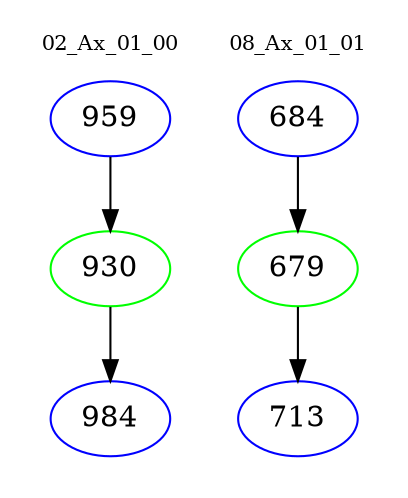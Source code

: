 digraph{
subgraph cluster_0 {
color = white
label = "02_Ax_01_00";
fontsize=10;
T0_959 [label="959", color="blue"]
T0_959 -> T0_930 [color="black"]
T0_930 [label="930", color="green"]
T0_930 -> T0_984 [color="black"]
T0_984 [label="984", color="blue"]
}
subgraph cluster_1 {
color = white
label = "08_Ax_01_01";
fontsize=10;
T1_684 [label="684", color="blue"]
T1_684 -> T1_679 [color="black"]
T1_679 [label="679", color="green"]
T1_679 -> T1_713 [color="black"]
T1_713 [label="713", color="blue"]
}
}
